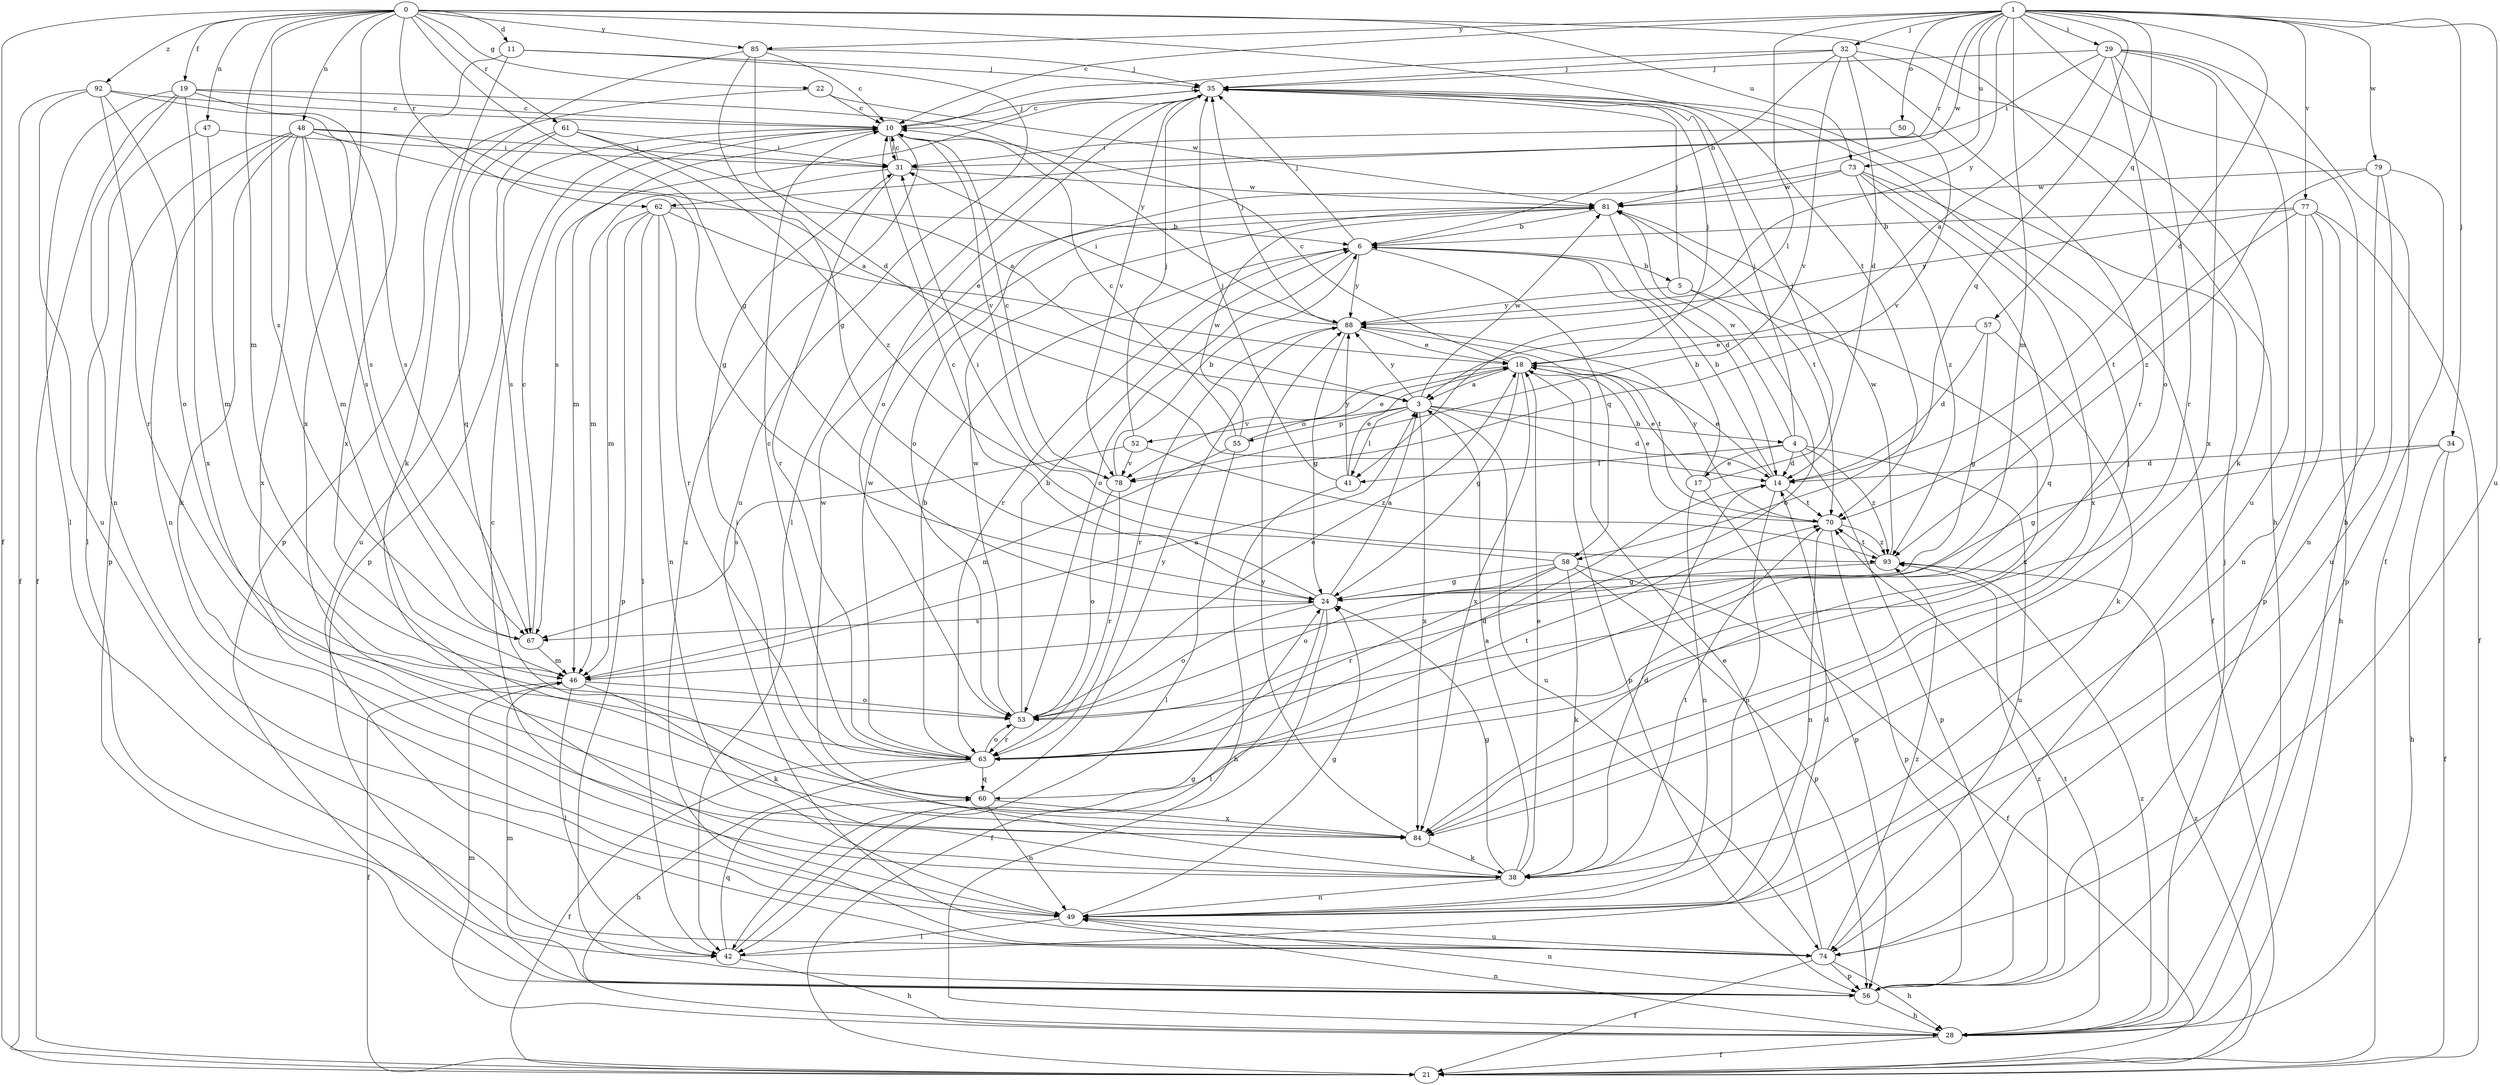 strict digraph  {
0;
1;
3;
4;
5;
6;
10;
11;
14;
17;
18;
19;
21;
22;
24;
28;
29;
31;
32;
34;
35;
38;
41;
42;
46;
47;
48;
49;
50;
52;
53;
55;
56;
57;
58;
60;
61;
62;
63;
67;
70;
73;
74;
77;
78;
79;
81;
84;
85;
88;
92;
93;
0 -> 11  [label=d];
0 -> 19  [label=f];
0 -> 21  [label=f];
0 -> 22  [label=g];
0 -> 24  [label=g];
0 -> 28  [label=h];
0 -> 46  [label=m];
0 -> 47  [label=n];
0 -> 48  [label=n];
0 -> 61  [label=r];
0 -> 62  [label=r];
0 -> 67  [label=s];
0 -> 70  [label=t];
0 -> 73  [label=u];
0 -> 84  [label=x];
0 -> 85  [label=y];
0 -> 92  [label=z];
1 -> 10  [label=c];
1 -> 14  [label=d];
1 -> 28  [label=h];
1 -> 29  [label=i];
1 -> 32  [label=j];
1 -> 34  [label=j];
1 -> 41  [label=l];
1 -> 46  [label=m];
1 -> 50  [label=o];
1 -> 57  [label=q];
1 -> 58  [label=q];
1 -> 62  [label=r];
1 -> 73  [label=u];
1 -> 74  [label=u];
1 -> 77  [label=v];
1 -> 79  [label=w];
1 -> 81  [label=w];
1 -> 85  [label=y];
1 -> 88  [label=y];
3 -> 4  [label=b];
3 -> 14  [label=d];
3 -> 41  [label=l];
3 -> 52  [label=o];
3 -> 55  [label=p];
3 -> 74  [label=u];
3 -> 81  [label=w];
3 -> 84  [label=x];
3 -> 88  [label=y];
4 -> 14  [label=d];
4 -> 17  [label=e];
4 -> 35  [label=j];
4 -> 41  [label=l];
4 -> 56  [label=p];
4 -> 74  [label=u];
4 -> 81  [label=w];
4 -> 93  [label=z];
5 -> 35  [label=j];
5 -> 53  [label=o];
5 -> 84  [label=x];
5 -> 88  [label=y];
6 -> 5  [label=b];
6 -> 35  [label=j];
6 -> 53  [label=o];
6 -> 58  [label=q];
6 -> 63  [label=r];
6 -> 88  [label=y];
10 -> 31  [label=i];
10 -> 35  [label=j];
10 -> 46  [label=m];
10 -> 56  [label=p];
10 -> 74  [label=u];
10 -> 78  [label=v];
11 -> 35  [label=j];
11 -> 38  [label=k];
11 -> 74  [label=u];
11 -> 84  [label=x];
14 -> 6  [label=b];
14 -> 18  [label=e];
14 -> 49  [label=n];
14 -> 70  [label=t];
17 -> 6  [label=b];
17 -> 18  [label=e];
17 -> 35  [label=j];
17 -> 49  [label=n];
17 -> 56  [label=p];
18 -> 3  [label=a];
18 -> 10  [label=c];
18 -> 24  [label=g];
18 -> 35  [label=j];
18 -> 56  [label=p];
18 -> 78  [label=v];
18 -> 84  [label=x];
19 -> 10  [label=c];
19 -> 21  [label=f];
19 -> 42  [label=l];
19 -> 49  [label=n];
19 -> 67  [label=s];
19 -> 84  [label=x];
19 -> 88  [label=y];
21 -> 93  [label=z];
22 -> 10  [label=c];
22 -> 56  [label=p];
22 -> 81  [label=w];
24 -> 3  [label=a];
24 -> 10  [label=c];
24 -> 21  [label=f];
24 -> 42  [label=l];
24 -> 53  [label=o];
24 -> 67  [label=s];
28 -> 21  [label=f];
28 -> 35  [label=j];
28 -> 46  [label=m];
28 -> 49  [label=n];
28 -> 70  [label=t];
28 -> 93  [label=z];
29 -> 3  [label=a];
29 -> 21  [label=f];
29 -> 31  [label=i];
29 -> 35  [label=j];
29 -> 53  [label=o];
29 -> 63  [label=r];
29 -> 74  [label=u];
29 -> 84  [label=x];
31 -> 10  [label=c];
31 -> 46  [label=m];
31 -> 63  [label=r];
31 -> 81  [label=w];
32 -> 6  [label=b];
32 -> 10  [label=c];
32 -> 14  [label=d];
32 -> 35  [label=j];
32 -> 38  [label=k];
32 -> 63  [label=r];
32 -> 78  [label=v];
34 -> 14  [label=d];
34 -> 21  [label=f];
34 -> 24  [label=g];
34 -> 28  [label=h];
35 -> 10  [label=c];
35 -> 42  [label=l];
35 -> 53  [label=o];
35 -> 67  [label=s];
35 -> 78  [label=v];
38 -> 3  [label=a];
38 -> 14  [label=d];
38 -> 18  [label=e];
38 -> 24  [label=g];
38 -> 31  [label=i];
38 -> 49  [label=n];
38 -> 70  [label=t];
41 -> 18  [label=e];
41 -> 28  [label=h];
41 -> 35  [label=j];
41 -> 88  [label=y];
42 -> 14  [label=d];
42 -> 24  [label=g];
42 -> 28  [label=h];
42 -> 60  [label=q];
46 -> 3  [label=a];
46 -> 21  [label=f];
46 -> 38  [label=k];
46 -> 42  [label=l];
46 -> 53  [label=o];
47 -> 31  [label=i];
47 -> 42  [label=l];
47 -> 46  [label=m];
48 -> 3  [label=a];
48 -> 24  [label=g];
48 -> 31  [label=i];
48 -> 38  [label=k];
48 -> 46  [label=m];
48 -> 49  [label=n];
48 -> 56  [label=p];
48 -> 67  [label=s];
48 -> 84  [label=x];
49 -> 10  [label=c];
49 -> 24  [label=g];
49 -> 42  [label=l];
49 -> 74  [label=u];
50 -> 31  [label=i];
50 -> 78  [label=v];
52 -> 35  [label=j];
52 -> 67  [label=s];
52 -> 78  [label=v];
52 -> 93  [label=z];
53 -> 6  [label=b];
53 -> 18  [label=e];
53 -> 63  [label=r];
53 -> 81  [label=w];
55 -> 10  [label=c];
55 -> 18  [label=e];
55 -> 42  [label=l];
55 -> 46  [label=m];
55 -> 81  [label=w];
56 -> 28  [label=h];
56 -> 46  [label=m];
56 -> 49  [label=n];
56 -> 93  [label=z];
57 -> 14  [label=d];
57 -> 18  [label=e];
57 -> 24  [label=g];
57 -> 38  [label=k];
58 -> 21  [label=f];
58 -> 24  [label=g];
58 -> 31  [label=i];
58 -> 38  [label=k];
58 -> 53  [label=o];
58 -> 56  [label=p];
58 -> 63  [label=r];
60 -> 49  [label=n];
60 -> 81  [label=w];
60 -> 84  [label=x];
60 -> 88  [label=y];
61 -> 3  [label=a];
61 -> 31  [label=i];
61 -> 67  [label=s];
61 -> 74  [label=u];
61 -> 93  [label=z];
62 -> 6  [label=b];
62 -> 18  [label=e];
62 -> 42  [label=l];
62 -> 46  [label=m];
62 -> 49  [label=n];
62 -> 56  [label=p];
62 -> 63  [label=r];
63 -> 6  [label=b];
63 -> 10  [label=c];
63 -> 14  [label=d];
63 -> 21  [label=f];
63 -> 28  [label=h];
63 -> 53  [label=o];
63 -> 60  [label=q];
63 -> 70  [label=t];
63 -> 81  [label=w];
67 -> 10  [label=c];
67 -> 46  [label=m];
70 -> 18  [label=e];
70 -> 49  [label=n];
70 -> 56  [label=p];
70 -> 88  [label=y];
70 -> 93  [label=z];
73 -> 21  [label=f];
73 -> 53  [label=o];
73 -> 60  [label=q];
73 -> 81  [label=w];
73 -> 84  [label=x];
73 -> 93  [label=z];
74 -> 18  [label=e];
74 -> 21  [label=f];
74 -> 28  [label=h];
74 -> 56  [label=p];
74 -> 93  [label=z];
77 -> 6  [label=b];
77 -> 21  [label=f];
77 -> 28  [label=h];
77 -> 49  [label=n];
77 -> 56  [label=p];
77 -> 70  [label=t];
77 -> 88  [label=y];
78 -> 6  [label=b];
78 -> 10  [label=c];
78 -> 53  [label=o];
78 -> 63  [label=r];
79 -> 49  [label=n];
79 -> 56  [label=p];
79 -> 74  [label=u];
79 -> 81  [label=w];
79 -> 93  [label=z];
81 -> 6  [label=b];
81 -> 14  [label=d];
81 -> 70  [label=t];
84 -> 35  [label=j];
84 -> 38  [label=k];
84 -> 88  [label=y];
85 -> 10  [label=c];
85 -> 14  [label=d];
85 -> 24  [label=g];
85 -> 35  [label=j];
85 -> 60  [label=q];
88 -> 18  [label=e];
88 -> 24  [label=g];
88 -> 31  [label=i];
88 -> 35  [label=j];
88 -> 63  [label=r];
88 -> 70  [label=t];
92 -> 10  [label=c];
92 -> 21  [label=f];
92 -> 53  [label=o];
92 -> 63  [label=r];
92 -> 67  [label=s];
92 -> 74  [label=u];
93 -> 24  [label=g];
93 -> 70  [label=t];
93 -> 81  [label=w];
}
